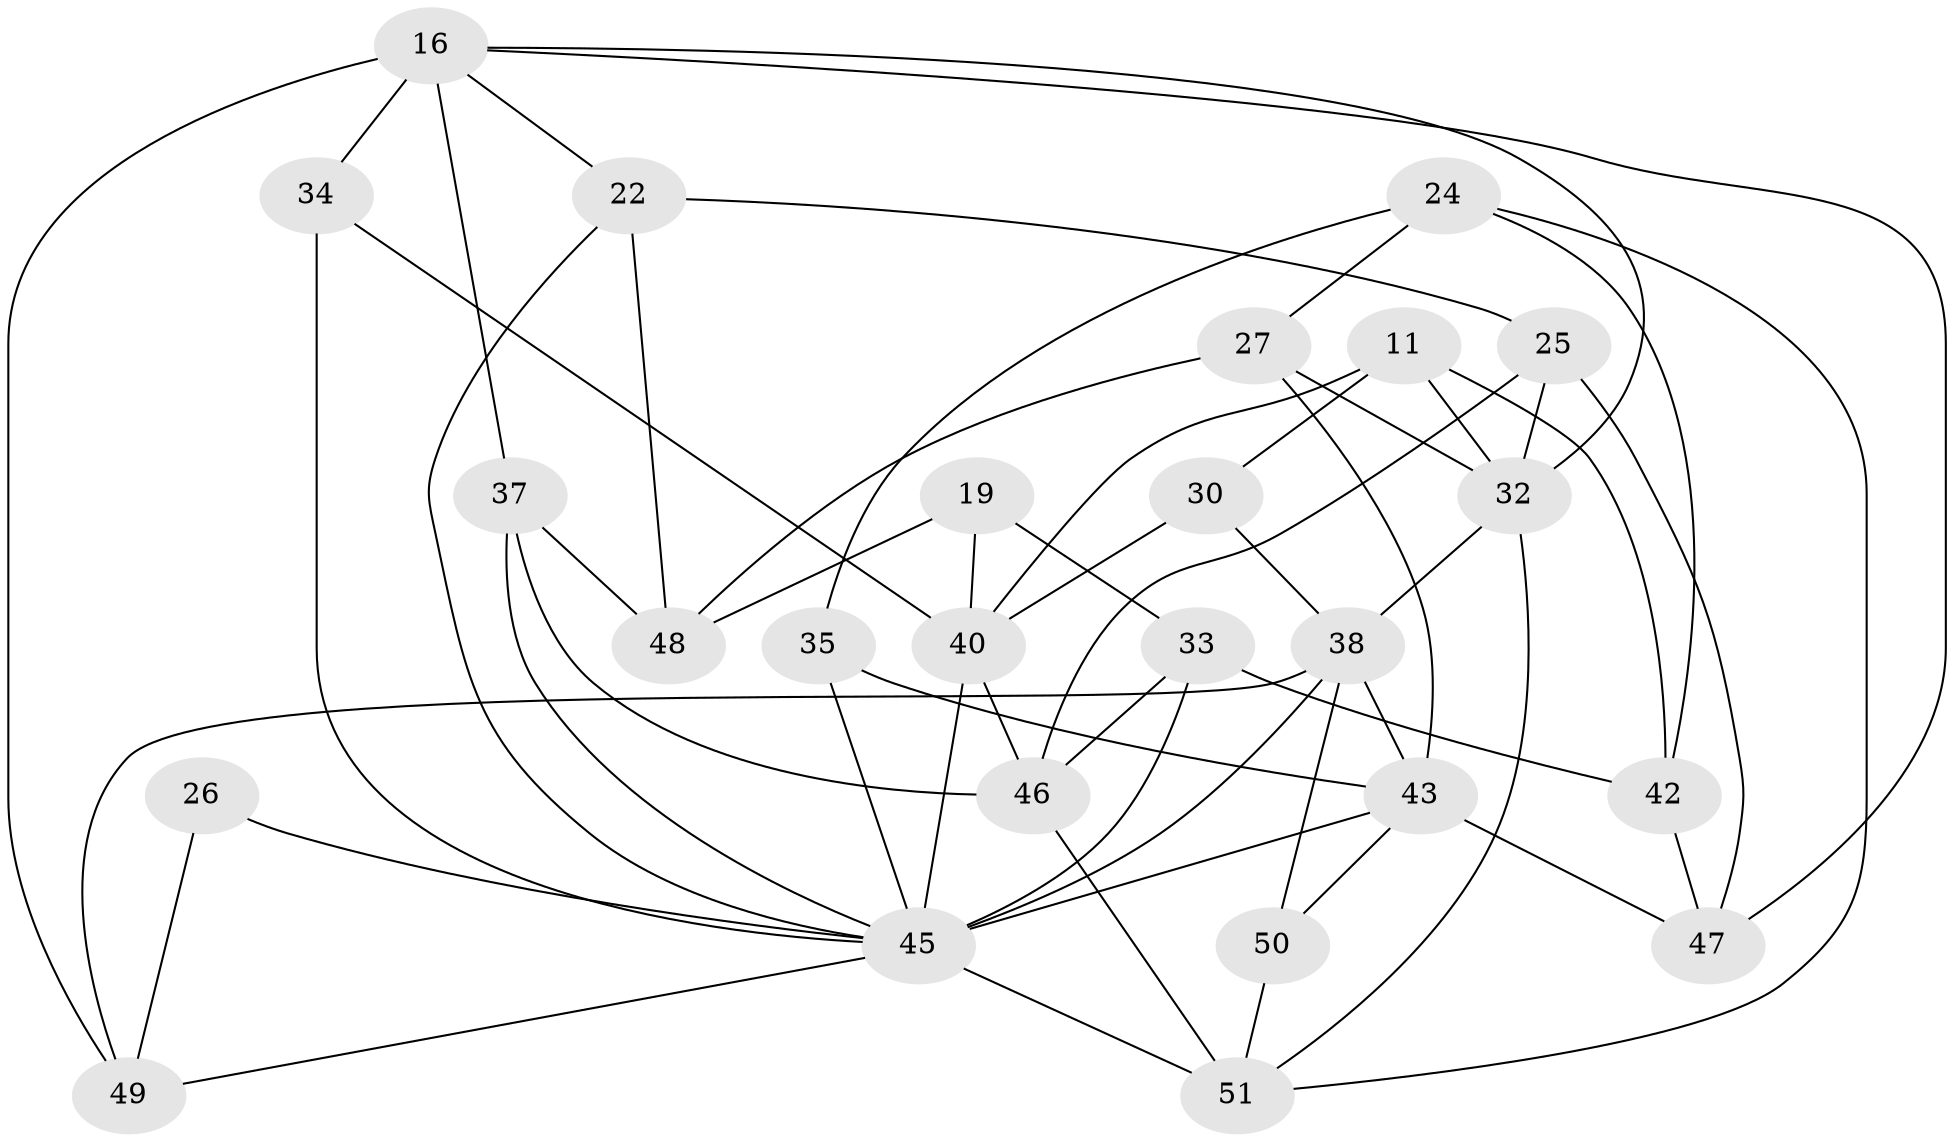 // original degree distribution, {4: 1.0}
// Generated by graph-tools (version 1.1) at 2025/59/03/09/25 04:59:19]
// undirected, 25 vertices, 56 edges
graph export_dot {
graph [start="1"]
  node [color=gray90,style=filled];
  11 [super="+5"];
  16 [super="+14+10"];
  19;
  22;
  24;
  25;
  26;
  27;
  30;
  32 [super="+13+31"];
  33 [super="+17"];
  34;
  35;
  37 [super="+18"];
  38 [super="+20"];
  40 [super="+12+28"];
  42;
  43 [super="+6+39"];
  45 [super="+8+15+36"];
  46 [super="+44+21"];
  47 [super="+23"];
  48;
  49 [super="+1"];
  50;
  51 [super="+29+41"];
  11 -- 30 [weight=2];
  11 -- 42;
  11 -- 32 [weight=2];
  11 -- 40;
  16 -- 49 [weight=2];
  16 -- 34 [weight=2];
  16 -- 22;
  16 -- 47 [weight=2];
  16 -- 37 [weight=2];
  16 -- 32;
  19 -- 40;
  19 -- 33 [weight=2];
  19 -- 48;
  22 -- 25;
  22 -- 48;
  22 -- 45;
  24 -- 27;
  24 -- 42;
  24 -- 35;
  24 -- 51;
  25 -- 32;
  25 -- 47;
  25 -- 46;
  26 -- 45 [weight=2];
  26 -- 49 [weight=2];
  27 -- 48;
  27 -- 43;
  27 -- 32;
  30 -- 38;
  30 -- 40;
  32 -- 51 [weight=2];
  32 -- 38;
  33 -- 42;
  33 -- 45 [weight=2];
  33 -- 46;
  34 -- 40;
  34 -- 45;
  35 -- 43 [weight=2];
  35 -- 45;
  37 -- 45;
  37 -- 48;
  37 -- 46 [weight=2];
  38 -- 50;
  38 -- 45;
  38 -- 49;
  38 -- 43;
  40 -- 46 [weight=2];
  40 -- 45 [weight=2];
  42 -- 47;
  43 -- 50;
  43 -- 47 [weight=2];
  43 -- 45;
  45 -- 49;
  45 -- 51 [weight=3];
  46 -- 51 [weight=2];
  50 -- 51 [weight=2];
}
